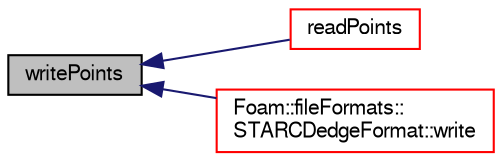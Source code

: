 digraph "writePoints"
{
  bgcolor="transparent";
  edge [fontname="FreeSans",fontsize="10",labelfontname="FreeSans",labelfontsize="10"];
  node [fontname="FreeSans",fontsize="10",shape=record];
  rankdir="LR";
  Node337 [label="writePoints",height=0.2,width=0.4,color="black", fillcolor="grey75", style="filled", fontcolor="black"];
  Node337 -> Node338 [dir="back",color="midnightblue",fontsize="10",style="solid",fontname="FreeSans"];
  Node338 [label="readPoints",height=0.2,width=0.4,color="red",URL="$a21886.html#a72132a8799b05e40e6436869b5f17693",tooltip="Read points from a (.vrt) file. "];
  Node337 -> Node345 [dir="back",color="midnightblue",fontsize="10",style="solid",fontname="FreeSans"];
  Node345 [label="Foam::fileFormats::\lSTARCDedgeFormat::write",height=0.2,width=0.4,color="red",URL="$a21778.html#ac93279b51e2eb12dc1a54daf46bbca98",tooltip="Write edge mesh. "];
}
